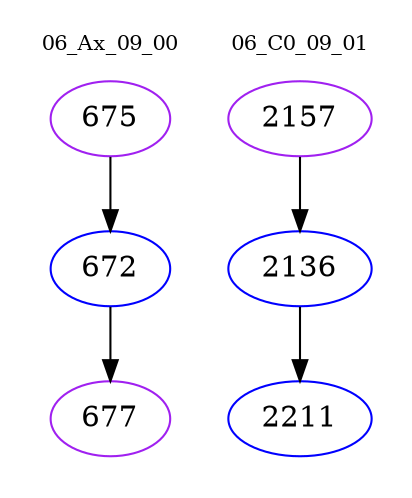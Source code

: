 digraph{
subgraph cluster_0 {
color = white
label = "06_Ax_09_00";
fontsize=10;
T0_675 [label="675", color="purple"]
T0_675 -> T0_672 [color="black"]
T0_672 [label="672", color="blue"]
T0_672 -> T0_677 [color="black"]
T0_677 [label="677", color="purple"]
}
subgraph cluster_1 {
color = white
label = "06_C0_09_01";
fontsize=10;
T1_2157 [label="2157", color="purple"]
T1_2157 -> T1_2136 [color="black"]
T1_2136 [label="2136", color="blue"]
T1_2136 -> T1_2211 [color="black"]
T1_2211 [label="2211", color="blue"]
}
}
